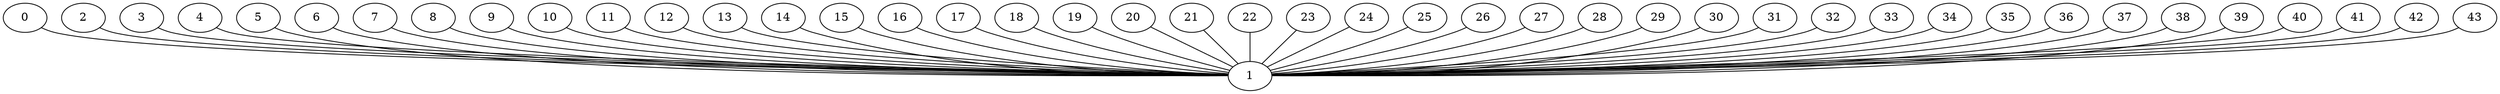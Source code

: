 graph G {
0;
1;
2;
3;
4;
5;
6;
7;
8;
9;
10;
11;
12;
13;
14;
15;
16;
17;
18;
19;
20;
21;
22;
23;
24;
25;
26;
27;
28;
29;
30;
31;
32;
33;
34;
35;
36;
37;
38;
39;
40;
41;
42;
43;
0--1 ;
2--1 ;
4--1 ;
3--1 ;
5--1 ;
6--1 ;
10--1 ;
9--1 ;
8--1 ;
7--1 ;
11--1 ;
13--1 ;
12--1 ;
14--1 ;
16--1 ;
15--1 ;
18--1 ;
17--1 ;
19--1 ;
20--1 ;
22--1 ;
21--1 ;
24--1 ;
23--1 ;
28--1 ;
27--1 ;
26--1 ;
25--1 ;
30--1 ;
29--1 ;
31--1 ;
32--1 ;
36--1 ;
35--1 ;
34--1 ;
33--1 ;
39--1 ;
38--1 ;
37--1 ;
43--1 ;
42--1 ;
41--1 ;
40--1 ;
}
